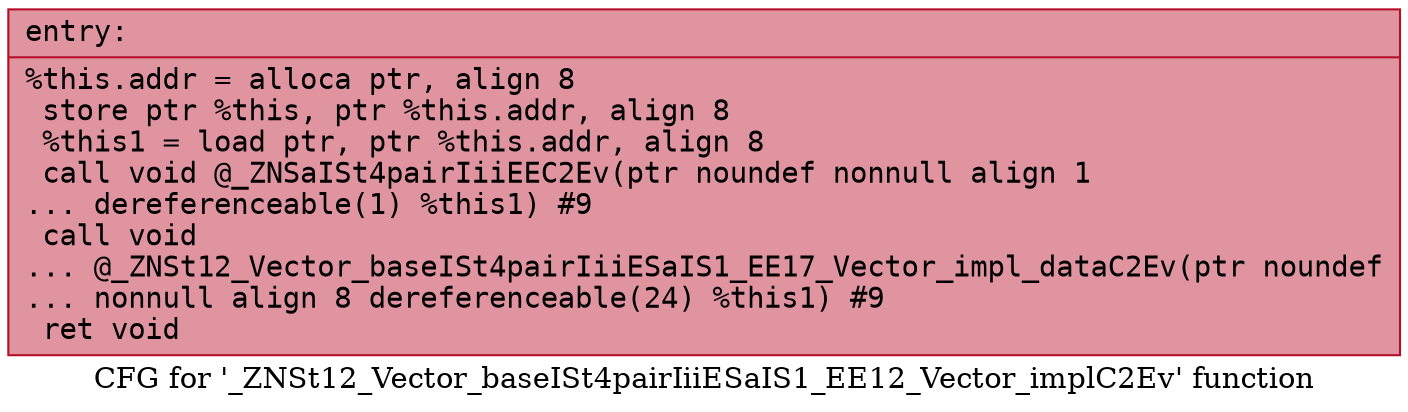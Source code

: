 digraph "CFG for '_ZNSt12_Vector_baseISt4pairIiiESaIS1_EE12_Vector_implC2Ev' function" {
	label="CFG for '_ZNSt12_Vector_baseISt4pairIiiESaIS1_EE12_Vector_implC2Ev' function";

	Node0x55c954f22b30 [shape=record,color="#b70d28ff", style=filled, fillcolor="#b70d2870" fontname="Courier",label="{entry:\l|  %this.addr = alloca ptr, align 8\l  store ptr %this, ptr %this.addr, align 8\l  %this1 = load ptr, ptr %this.addr, align 8\l  call void @_ZNSaISt4pairIiiEEC2Ev(ptr noundef nonnull align 1\l... dereferenceable(1) %this1) #9\l  call void\l... @_ZNSt12_Vector_baseISt4pairIiiESaIS1_EE17_Vector_impl_dataC2Ev(ptr noundef\l... nonnull align 8 dereferenceable(24) %this1) #9\l  ret void\l}"];
}
